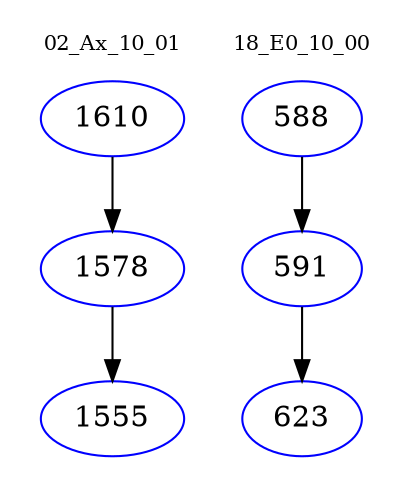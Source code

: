 digraph{
subgraph cluster_0 {
color = white
label = "02_Ax_10_01";
fontsize=10;
T0_1610 [label="1610", color="blue"]
T0_1610 -> T0_1578 [color="black"]
T0_1578 [label="1578", color="blue"]
T0_1578 -> T0_1555 [color="black"]
T0_1555 [label="1555", color="blue"]
}
subgraph cluster_1 {
color = white
label = "18_E0_10_00";
fontsize=10;
T1_588 [label="588", color="blue"]
T1_588 -> T1_591 [color="black"]
T1_591 [label="591", color="blue"]
T1_591 -> T1_623 [color="black"]
T1_623 [label="623", color="blue"]
}
}
